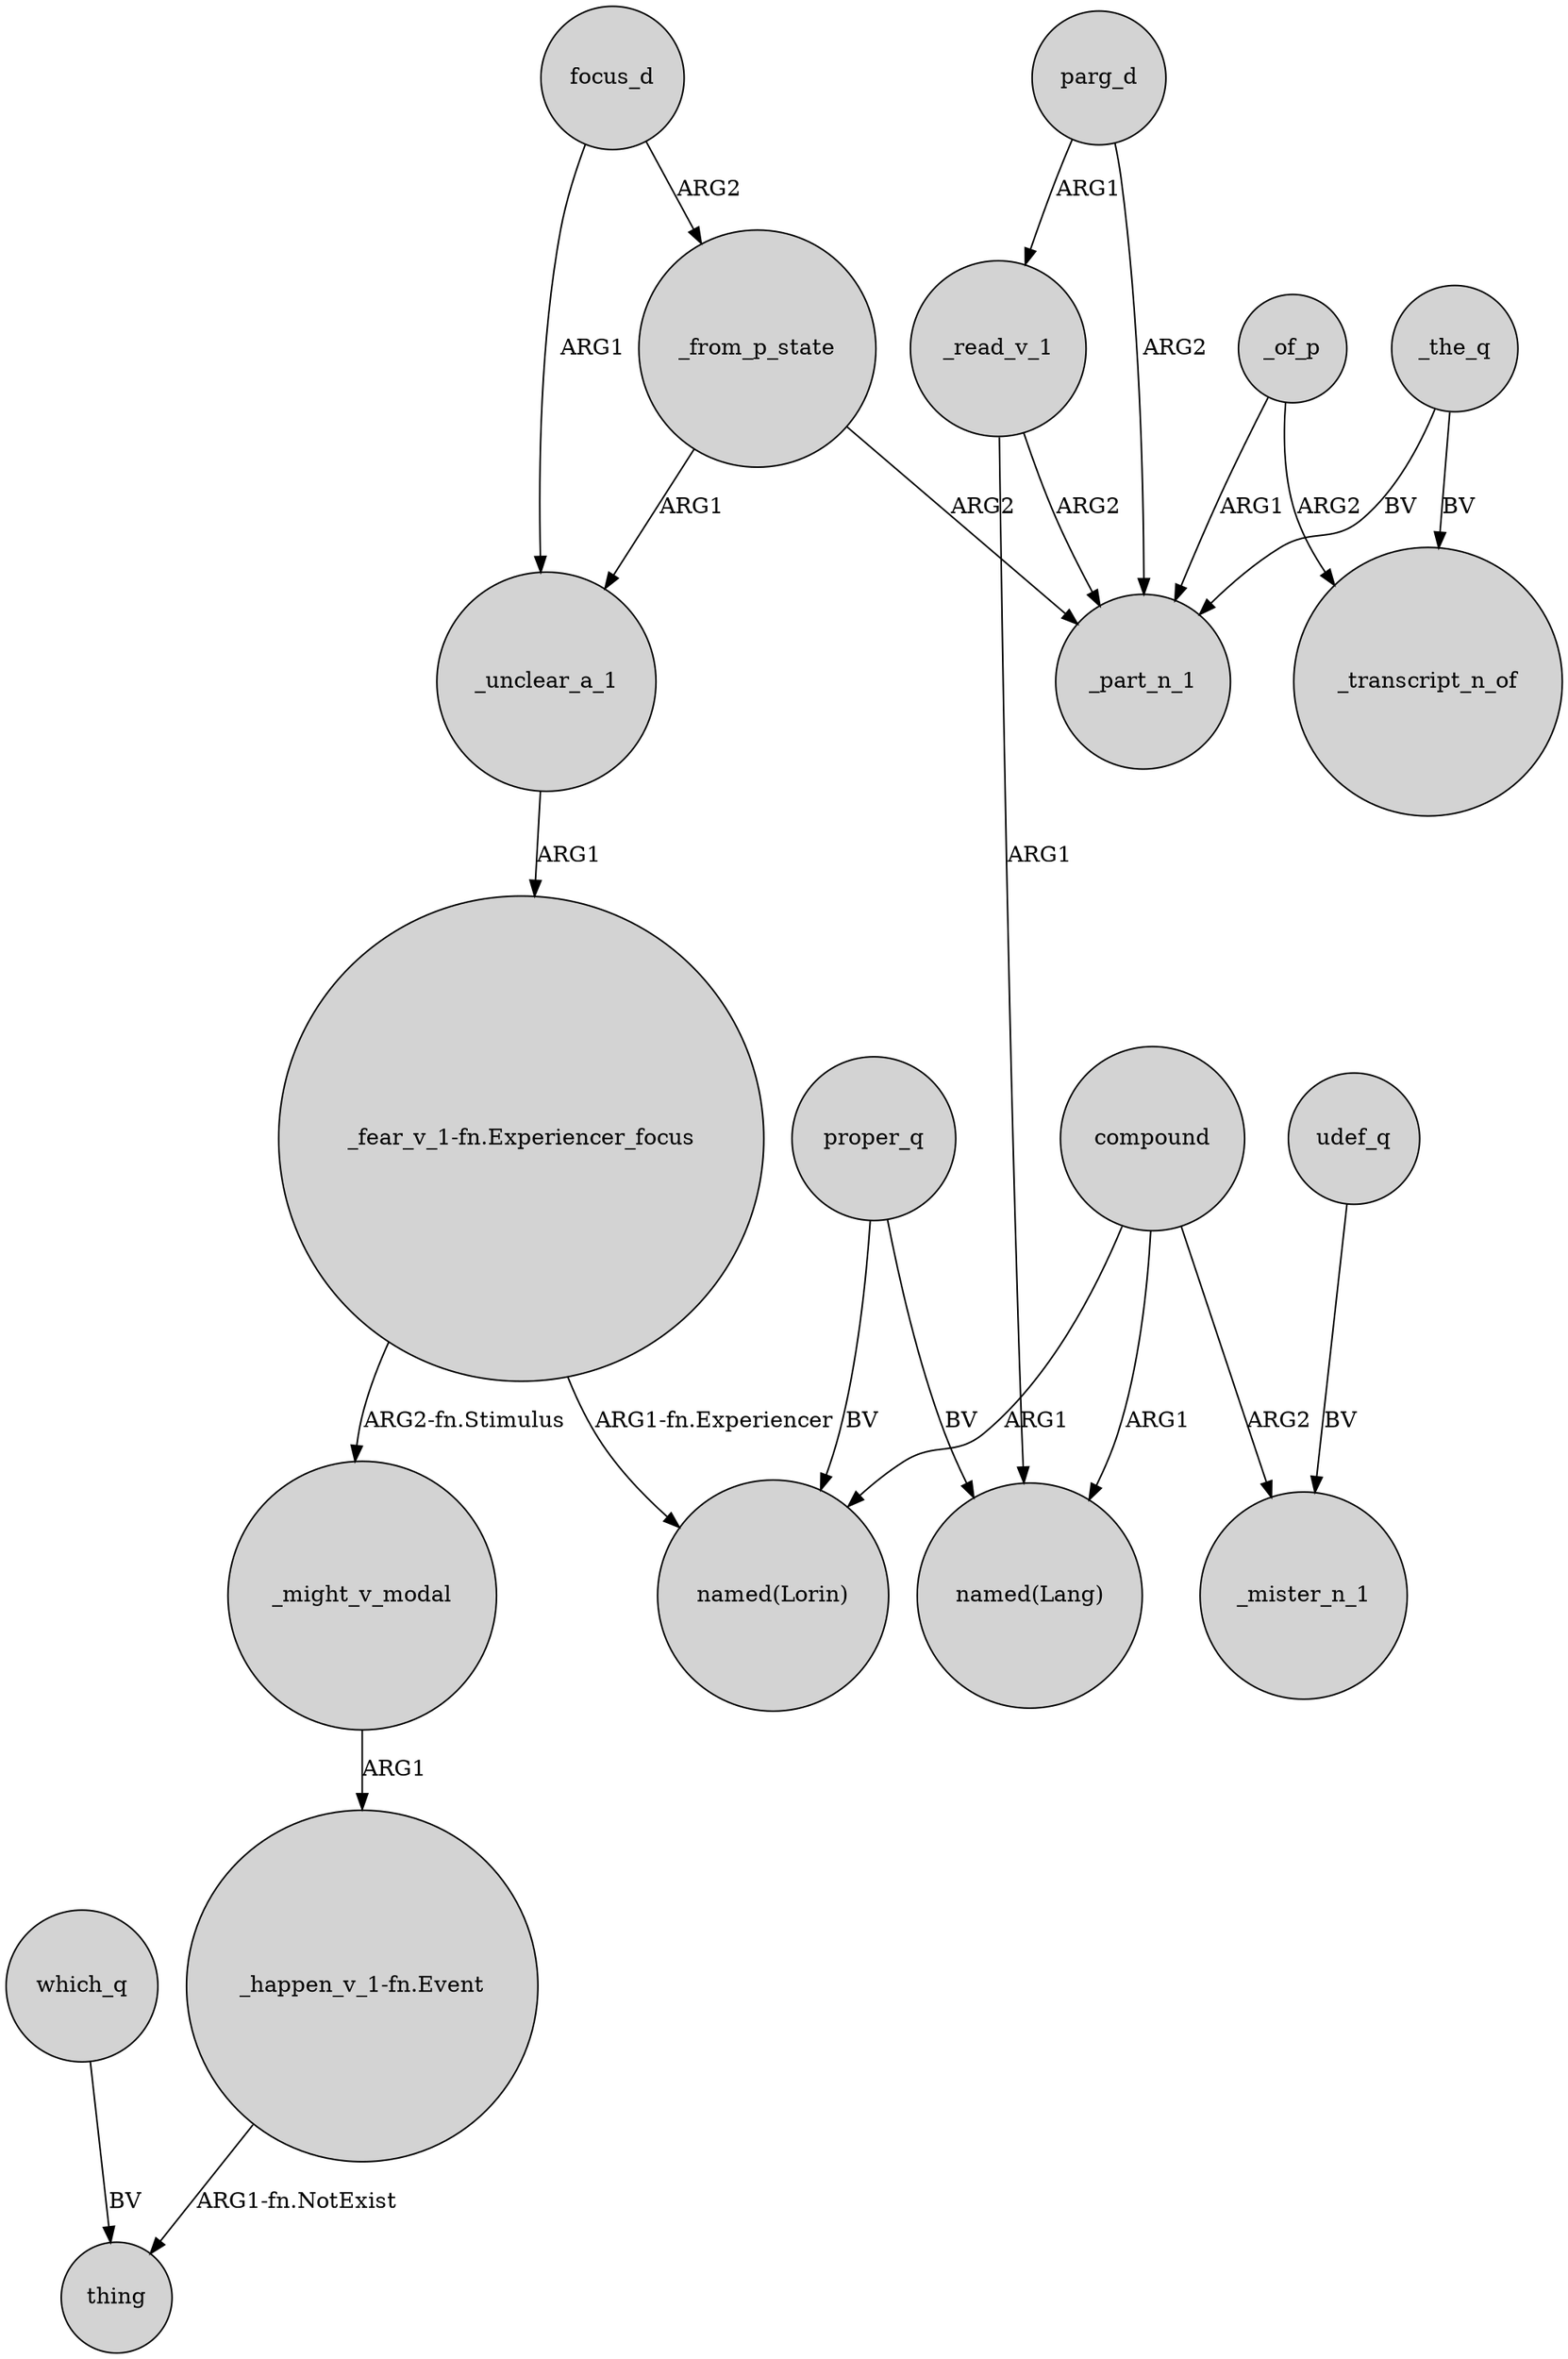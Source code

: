 digraph {
	node [shape=circle style=filled]
	proper_q -> "named(Lang)" [label=BV]
	_unclear_a_1 -> "_fear_v_1-fn.Experiencer_focus" [label=ARG1]
	focus_d -> _unclear_a_1 [label=ARG1]
	compound -> "named(Lang)" [label=ARG1]
	compound -> _mister_n_1 [label=ARG2]
	_read_v_1 -> _part_n_1 [label=ARG2]
	_the_q -> _part_n_1 [label=BV]
	udef_q -> _mister_n_1 [label=BV]
	"_fear_v_1-fn.Experiencer_focus" -> "named(Lorin)" [label="ARG1-fn.Experiencer"]
	_from_p_state -> _part_n_1 [label=ARG2]
	_of_p -> _part_n_1 [label=ARG1]
	_of_p -> _transcript_n_of [label=ARG2]
	_read_v_1 -> "named(Lang)" [label=ARG1]
	proper_q -> "named(Lorin)" [label=BV]
	compound -> "named(Lorin)" [label=ARG1]
	"_happen_v_1-fn.Event" -> thing [label="ARG1-fn.NotExist"]
	"_fear_v_1-fn.Experiencer_focus" -> _might_v_modal [label="ARG2-fn.Stimulus"]
	parg_d -> _read_v_1 [label=ARG1]
	_might_v_modal -> "_happen_v_1-fn.Event" [label=ARG1]
	parg_d -> _part_n_1 [label=ARG2]
	_the_q -> _transcript_n_of [label=BV]
	_from_p_state -> _unclear_a_1 [label=ARG1]
	focus_d -> _from_p_state [label=ARG2]
	which_q -> thing [label=BV]
}
